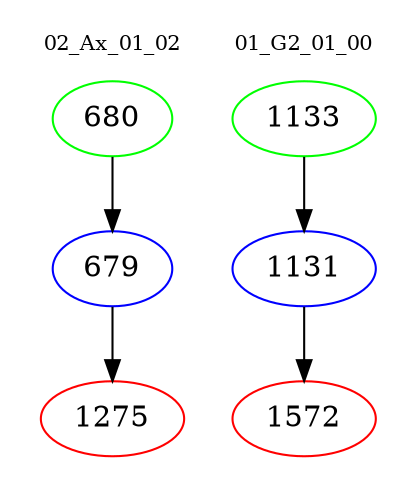 digraph{
subgraph cluster_0 {
color = white
label = "02_Ax_01_02";
fontsize=10;
T0_680 [label="680", color="green"]
T0_680 -> T0_679 [color="black"]
T0_679 [label="679", color="blue"]
T0_679 -> T0_1275 [color="black"]
T0_1275 [label="1275", color="red"]
}
subgraph cluster_1 {
color = white
label = "01_G2_01_00";
fontsize=10;
T1_1133 [label="1133", color="green"]
T1_1133 -> T1_1131 [color="black"]
T1_1131 [label="1131", color="blue"]
T1_1131 -> T1_1572 [color="black"]
T1_1572 [label="1572", color="red"]
}
}
